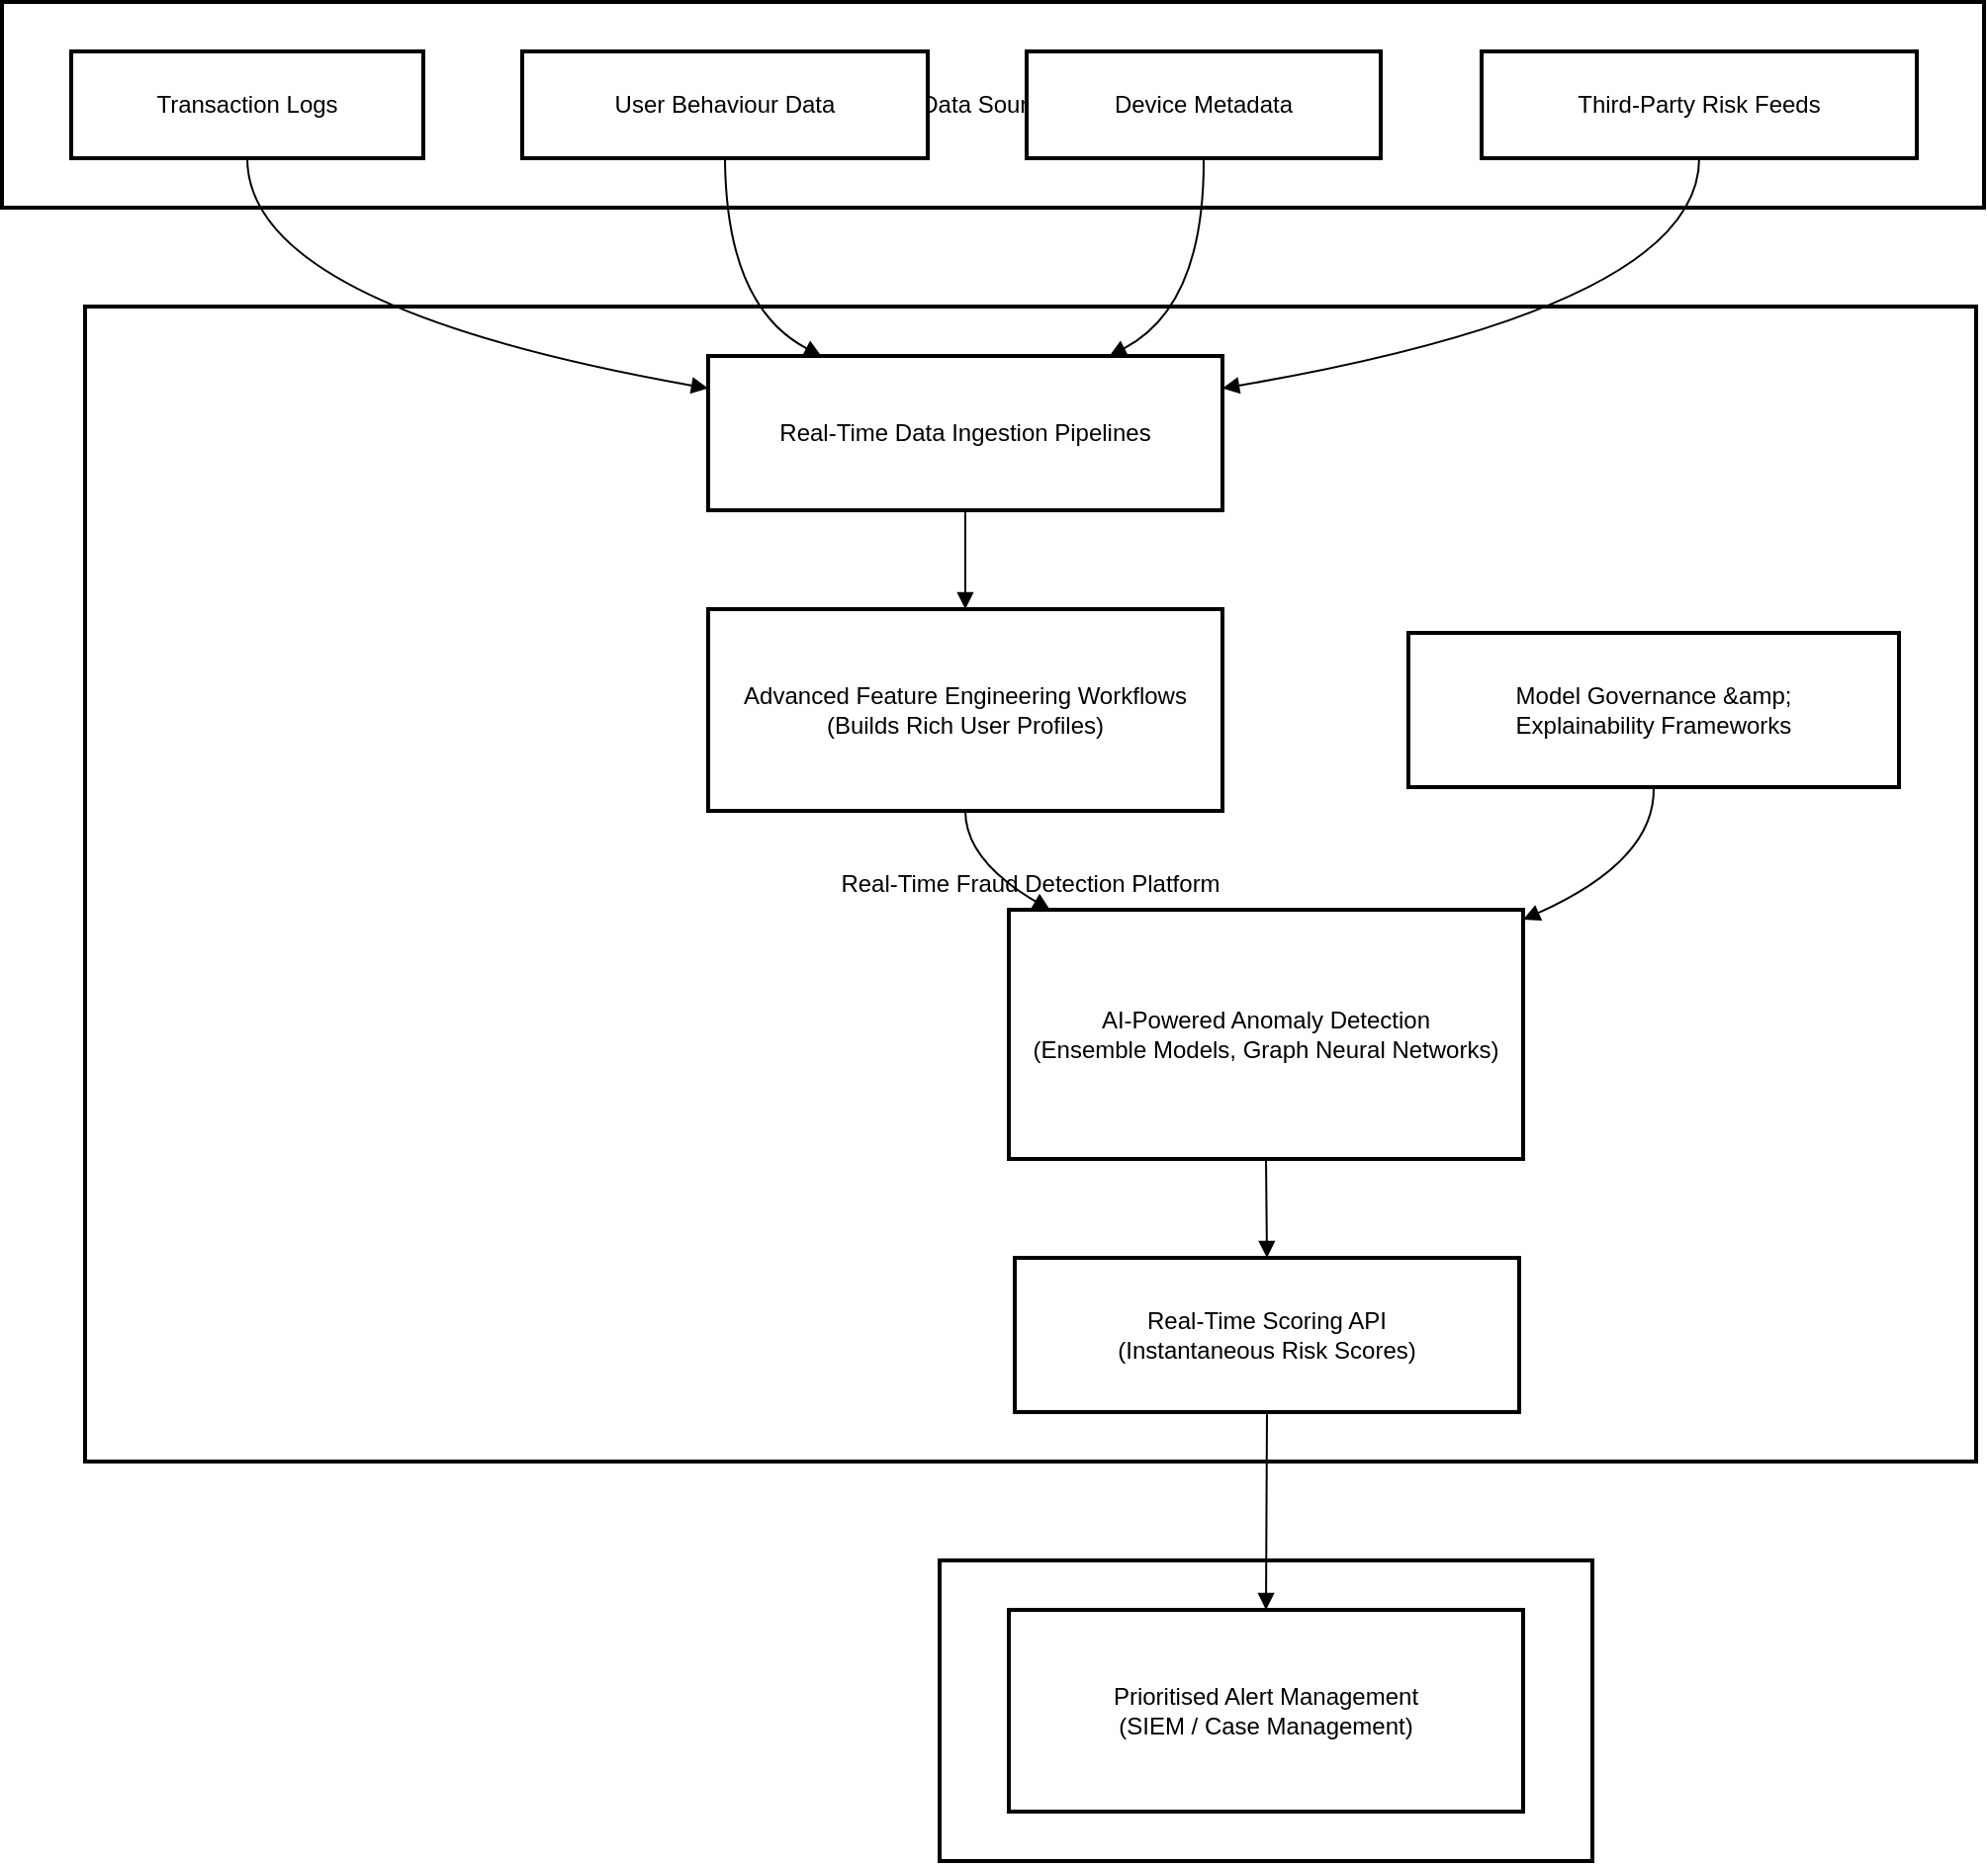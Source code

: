 <mxfile version="28.2.8">
  <diagram name="Page-1" id="1Cg4W_GQf7pZAmzDRni_">
    <mxGraphModel dx="1426" dy="824" grid="1" gridSize="10" guides="1" tooltips="1" connect="1" arrows="1" fold="1" page="1" pageScale="1" pageWidth="827" pageHeight="1169" math="0" shadow="0">
      <root>
        <mxCell id="0" />
        <mxCell id="1" parent="0" />
        <mxCell id="Yk9Yox_eImD4n0eMve5L-28" value="Business Systems" style="whiteSpace=wrap;strokeWidth=2;" vertex="1" parent="1">
          <mxGeometry x="494" y="808" width="330" height="152" as="geometry" />
        </mxCell>
        <mxCell id="Yk9Yox_eImD4n0eMve5L-29" value="Real-Time Fraud Detection Platform" style="whiteSpace=wrap;strokeWidth=2;" vertex="1" parent="1">
          <mxGeometry x="62" y="174" width="956" height="584" as="geometry" />
        </mxCell>
        <mxCell id="Yk9Yox_eImD4n0eMve5L-30" value="Data Sources" style="whiteSpace=wrap;strokeWidth=2;" vertex="1" parent="1">
          <mxGeometry x="20" y="20" width="1002" height="104" as="geometry" />
        </mxCell>
        <mxCell id="Yk9Yox_eImD4n0eMve5L-31" value="Transaction Logs" style="whiteSpace=wrap;strokeWidth=2;" vertex="1" parent="1">
          <mxGeometry x="55" y="45" width="178" height="54" as="geometry" />
        </mxCell>
        <mxCell id="Yk9Yox_eImD4n0eMve5L-32" value="User Behaviour Data" style="whiteSpace=wrap;strokeWidth=2;" vertex="1" parent="1">
          <mxGeometry x="283" y="45" width="205" height="54" as="geometry" />
        </mxCell>
        <mxCell id="Yk9Yox_eImD4n0eMve5L-33" value="Device Metadata" style="whiteSpace=wrap;strokeWidth=2;" vertex="1" parent="1">
          <mxGeometry x="538" y="45" width="179" height="54" as="geometry" />
        </mxCell>
        <mxCell id="Yk9Yox_eImD4n0eMve5L-34" value="Third-Party Risk Feeds" style="whiteSpace=wrap;strokeWidth=2;" vertex="1" parent="1">
          <mxGeometry x="768" y="45" width="220" height="54" as="geometry" />
        </mxCell>
        <mxCell id="Yk9Yox_eImD4n0eMve5L-35" value="Real-Time Data Ingestion Pipelines" style="whiteSpace=wrap;strokeWidth=2;" vertex="1" parent="1">
          <mxGeometry x="377" y="199" width="260" height="78" as="geometry" />
        </mxCell>
        <mxCell id="Yk9Yox_eImD4n0eMve5L-36" value="Advanced Feature Engineering Workflows &#xa;(Builds Rich User Profiles)" style="whiteSpace=wrap;strokeWidth=2;" vertex="1" parent="1">
          <mxGeometry x="377" y="327" width="260" height="102" as="geometry" />
        </mxCell>
        <mxCell id="Yk9Yox_eImD4n0eMve5L-37" value="AI-Powered Anomaly Detection &#xa;(Ensemble Models, Graph Neural Networks)" style="whiteSpace=wrap;strokeWidth=2;" vertex="1" parent="1">
          <mxGeometry x="529" y="479" width="260" height="126" as="geometry" />
        </mxCell>
        <mxCell id="Yk9Yox_eImD4n0eMve5L-38" value="Real-Time Scoring API &#xa;(Instantaneous Risk Scores)" style="whiteSpace=wrap;strokeWidth=2;" vertex="1" parent="1">
          <mxGeometry x="532" y="655" width="255" height="78" as="geometry" />
        </mxCell>
        <mxCell id="Yk9Yox_eImD4n0eMve5L-39" value="Model Governance &amp;amp; &#xa;Explainability Frameworks" style="whiteSpace=wrap;strokeWidth=2;" vertex="1" parent="1">
          <mxGeometry x="731" y="339" width="248" height="78" as="geometry" />
        </mxCell>
        <mxCell id="Yk9Yox_eImD4n0eMve5L-40" value="Prioritised Alert Management &#xa;(SIEM / Case Management)" style="whiteSpace=wrap;strokeWidth=2;" vertex="1" parent="1">
          <mxGeometry x="529" y="833" width="260" height="102" as="geometry" />
        </mxCell>
        <mxCell id="Yk9Yox_eImD4n0eMve5L-41" value="" style="curved=1;startArrow=none;endArrow=block;exitX=0.5;exitY=1;entryX=0;entryY=0.21;rounded=0;" edge="1" parent="1" source="Yk9Yox_eImD4n0eMve5L-31" target="Yk9Yox_eImD4n0eMve5L-35">
          <mxGeometry relative="1" as="geometry">
            <Array as="points">
              <mxPoint x="144" y="174" />
            </Array>
          </mxGeometry>
        </mxCell>
        <mxCell id="Yk9Yox_eImD4n0eMve5L-42" value="" style="curved=1;startArrow=none;endArrow=block;exitX=0.5;exitY=1;entryX=0.22;entryY=0;rounded=0;" edge="1" parent="1" source="Yk9Yox_eImD4n0eMve5L-32" target="Yk9Yox_eImD4n0eMve5L-35">
          <mxGeometry relative="1" as="geometry">
            <Array as="points">
              <mxPoint x="386" y="174" />
            </Array>
          </mxGeometry>
        </mxCell>
        <mxCell id="Yk9Yox_eImD4n0eMve5L-43" value="" style="curved=1;startArrow=none;endArrow=block;exitX=0.5;exitY=1;entryX=0.78;entryY=0;rounded=0;" edge="1" parent="1" source="Yk9Yox_eImD4n0eMve5L-33" target="Yk9Yox_eImD4n0eMve5L-35">
          <mxGeometry relative="1" as="geometry">
            <Array as="points">
              <mxPoint x="628" y="174" />
            </Array>
          </mxGeometry>
        </mxCell>
        <mxCell id="Yk9Yox_eImD4n0eMve5L-44" value="" style="curved=1;startArrow=none;endArrow=block;exitX=0.5;exitY=1;entryX=1;entryY=0.21;rounded=0;" edge="1" parent="1" source="Yk9Yox_eImD4n0eMve5L-34" target="Yk9Yox_eImD4n0eMve5L-35">
          <mxGeometry relative="1" as="geometry">
            <Array as="points">
              <mxPoint x="878" y="174" />
            </Array>
          </mxGeometry>
        </mxCell>
        <mxCell id="Yk9Yox_eImD4n0eMve5L-45" value="" style="curved=1;startArrow=none;endArrow=block;exitX=0.5;exitY=1;entryX=0.5;entryY=0;rounded=0;" edge="1" parent="1" source="Yk9Yox_eImD4n0eMve5L-35" target="Yk9Yox_eImD4n0eMve5L-36">
          <mxGeometry relative="1" as="geometry">
            <Array as="points" />
          </mxGeometry>
        </mxCell>
        <mxCell id="Yk9Yox_eImD4n0eMve5L-46" value="" style="curved=1;startArrow=none;endArrow=block;exitX=0.5;exitY=1;entryX=0.08;entryY=0;rounded=0;" edge="1" parent="1" source="Yk9Yox_eImD4n0eMve5L-36" target="Yk9Yox_eImD4n0eMve5L-37">
          <mxGeometry relative="1" as="geometry">
            <Array as="points">
              <mxPoint x="507" y="454" />
            </Array>
          </mxGeometry>
        </mxCell>
        <mxCell id="Yk9Yox_eImD4n0eMve5L-47" value="" style="curved=1;startArrow=none;endArrow=block;exitX=0.5;exitY=1;entryX=0.5;entryY=0;rounded=0;" edge="1" parent="1" source="Yk9Yox_eImD4n0eMve5L-37" target="Yk9Yox_eImD4n0eMve5L-38">
          <mxGeometry relative="1" as="geometry">
            <Array as="points" />
          </mxGeometry>
        </mxCell>
        <mxCell id="Yk9Yox_eImD4n0eMve5L-48" value="" style="curved=1;startArrow=none;endArrow=block;exitX=0.5;exitY=1;entryX=0.5;entryY=0;rounded=0;" edge="1" parent="1" source="Yk9Yox_eImD4n0eMve5L-38" target="Yk9Yox_eImD4n0eMve5L-40">
          <mxGeometry relative="1" as="geometry">
            <Array as="points" />
          </mxGeometry>
        </mxCell>
        <mxCell id="Yk9Yox_eImD4n0eMve5L-49" value="" style="curved=1;startArrow=none;endArrow=block;exitX=0.5;exitY=1;entryX=1;entryY=0.04;rounded=0;" edge="1" parent="1" source="Yk9Yox_eImD4n0eMve5L-39" target="Yk9Yox_eImD4n0eMve5L-37">
          <mxGeometry relative="1" as="geometry">
            <Array as="points">
              <mxPoint x="856" y="454" />
            </Array>
          </mxGeometry>
        </mxCell>
      </root>
    </mxGraphModel>
  </diagram>
</mxfile>
